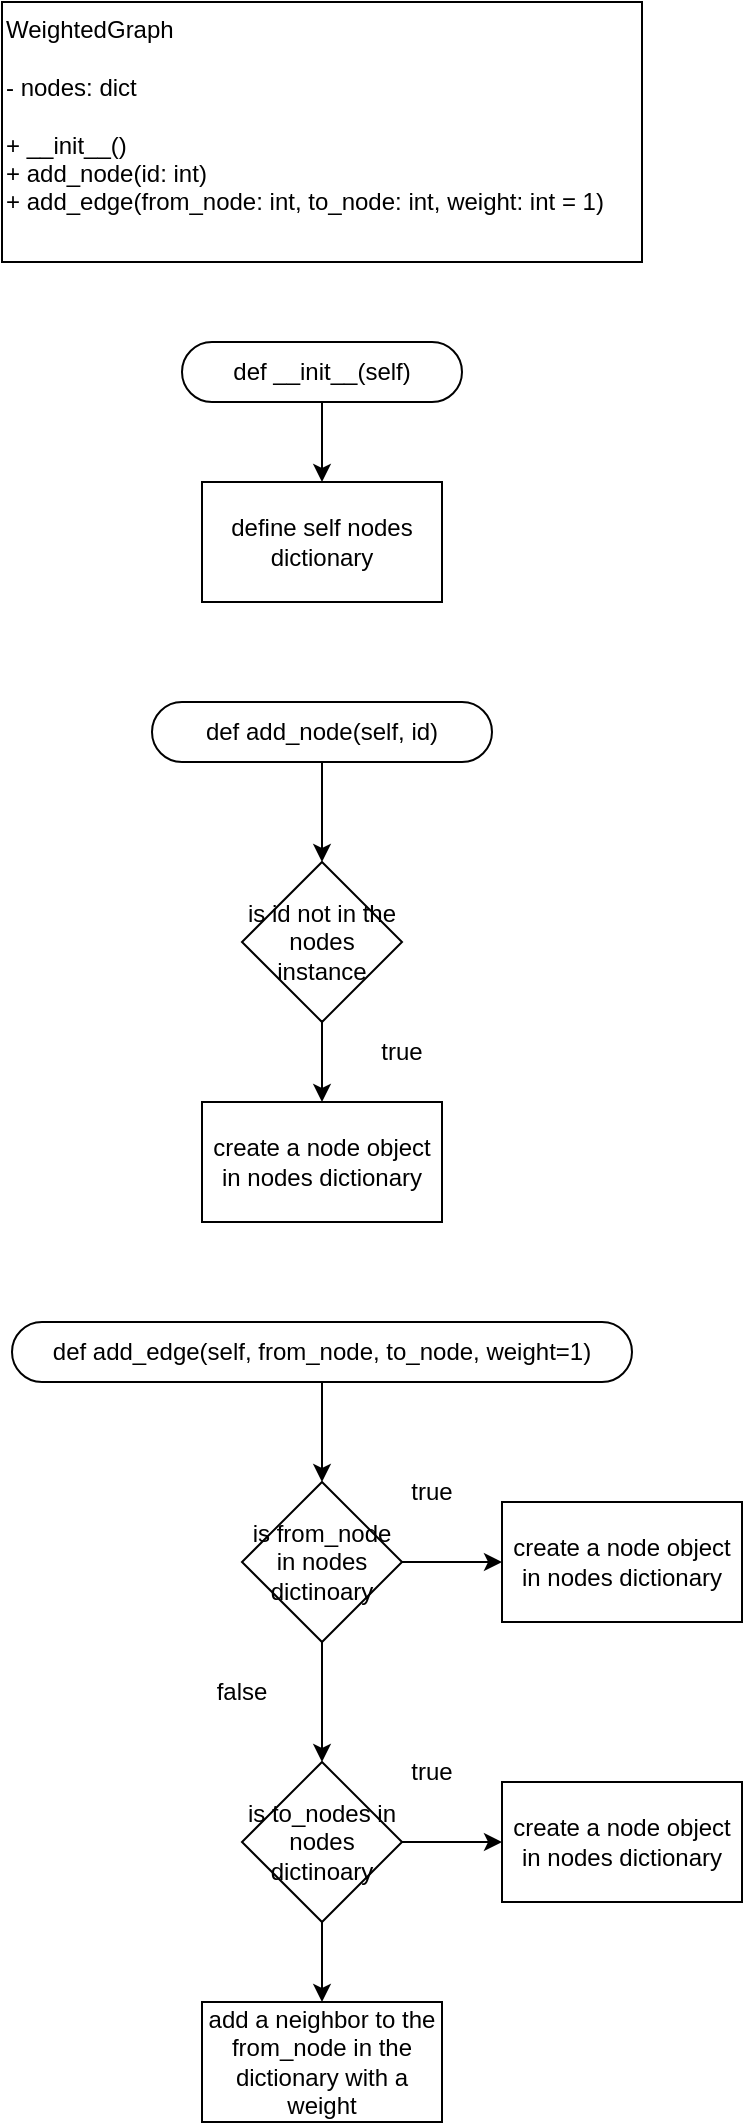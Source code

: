 <mxfile>
    <diagram id="SJIWkJbh3rr8ah0p9m4C" name="Page-1">
        <mxGraphModel dx="1226" dy="1543" grid="1" gridSize="10" guides="1" tooltips="1" connect="1" arrows="1" fold="1" page="1" pageScale="1" pageWidth="850" pageHeight="1100" math="0" shadow="0">
            <root>
                <mxCell id="0"/>
                <mxCell id="1" parent="0"/>
                <mxCell id="2" value="WeightedGraph&lt;br&gt;&lt;br&gt;- nodes: dict&lt;br&gt;&lt;br&gt;+ &lt;span class=&quot;hljs-title function_ invoke__&quot;&gt;__init__&lt;/span&gt;()&lt;br/&gt;+ &lt;span class=&quot;hljs-title function_ invoke__&quot;&gt;add_node&lt;/span&gt;(&lt;span class=&quot;hljs-attr&quot;&gt;id&lt;/span&gt;: &lt;span class=&quot;hljs-keyword&quot;&gt;int&lt;/span&gt;)&lt;br/&gt;+ &lt;span class=&quot;hljs-title function_ invoke__&quot;&gt;add_edge&lt;/span&gt;(&lt;span class=&quot;hljs-attr&quot;&gt;from_node&lt;/span&gt;: &lt;span class=&quot;hljs-keyword&quot;&gt;int&lt;/span&gt;, &lt;span class=&quot;hljs-attr&quot;&gt;to_node&lt;/span&gt;: &lt;span class=&quot;hljs-keyword&quot;&gt;int&lt;/span&gt;, &lt;span class=&quot;hljs-attr&quot;&gt;weight&lt;/span&gt;: &lt;span class=&quot;hljs-keyword&quot;&gt;int&lt;/span&gt; = &lt;span class=&quot;hljs-number&quot;&gt;1&lt;/span&gt;)" style="rounded=0;whiteSpace=wrap;html=1;align=left;verticalAlign=top;" vertex="1" parent="1">
                    <mxGeometry x="80" y="20" width="320" height="130" as="geometry"/>
                </mxCell>
                <mxCell id="3" value="" style="edgeStyle=none;html=1;" edge="1" parent="1" source="4" target="5">
                    <mxGeometry relative="1" as="geometry"/>
                </mxCell>
                <mxCell id="4" value="def __init__(self)" style="rounded=1;whiteSpace=wrap;html=1;arcSize=50;" vertex="1" parent="1">
                    <mxGeometry x="170" y="190" width="140" height="30" as="geometry"/>
                </mxCell>
                <mxCell id="5" value="define self nodes dictionary" style="rounded=0;whiteSpace=wrap;html=1;" vertex="1" parent="1">
                    <mxGeometry x="180" y="260" width="120" height="60" as="geometry"/>
                </mxCell>
                <mxCell id="6" value="" style="edgeStyle=none;html=1;entryX=0.5;entryY=0;entryDx=0;entryDy=0;" edge="1" parent="1" source="7" target="9">
                    <mxGeometry relative="1" as="geometry">
                        <mxPoint x="240" y="440" as="targetPoint"/>
                    </mxGeometry>
                </mxCell>
                <mxCell id="7" value="def add_node(self, id)" style="rounded=1;whiteSpace=wrap;html=1;arcSize=50;" vertex="1" parent="1">
                    <mxGeometry x="155" y="370" width="170" height="30" as="geometry"/>
                </mxCell>
                <mxCell id="11" value="" style="edgeStyle=none;html=1;" edge="1" parent="1" source="9" target="10">
                    <mxGeometry relative="1" as="geometry"/>
                </mxCell>
                <mxCell id="9" value="is id not in the nodes instance" style="rhombus;whiteSpace=wrap;html=1;" vertex="1" parent="1">
                    <mxGeometry x="200" y="450" width="80" height="80" as="geometry"/>
                </mxCell>
                <mxCell id="10" value="create a node object in nodes dictionary" style="rounded=0;whiteSpace=wrap;html=1;" vertex="1" parent="1">
                    <mxGeometry x="180" y="570" width="120" height="60" as="geometry"/>
                </mxCell>
                <mxCell id="12" value="true" style="text;html=1;strokeColor=none;fillColor=none;align=center;verticalAlign=middle;whiteSpace=wrap;rounded=0;" vertex="1" parent="1">
                    <mxGeometry x="250" y="530" width="60" height="30" as="geometry"/>
                </mxCell>
                <mxCell id="13" value="" style="edgeStyle=none;html=1;entryX=0.5;entryY=0;entryDx=0;entryDy=0;" edge="1" parent="1" source="14" target="16">
                    <mxGeometry relative="1" as="geometry">
                        <mxPoint x="240" y="750" as="targetPoint"/>
                    </mxGeometry>
                </mxCell>
                <mxCell id="14" value="def add_edge(self, from_node, to_node, weight=1)" style="rounded=1;whiteSpace=wrap;html=1;arcSize=50;" vertex="1" parent="1">
                    <mxGeometry x="85" y="680" width="310" height="30" as="geometry"/>
                </mxCell>
                <mxCell id="15" value="" style="edgeStyle=none;html=1;entryX=0.5;entryY=0;entryDx=0;entryDy=0;" edge="1" parent="1" source="16" target="22">
                    <mxGeometry relative="1" as="geometry">
                        <mxPoint x="240" y="880" as="targetPoint"/>
                    </mxGeometry>
                </mxCell>
                <mxCell id="20" value="" style="edgeStyle=none;html=1;" edge="1" parent="1" source="16" target="19">
                    <mxGeometry relative="1" as="geometry"/>
                </mxCell>
                <mxCell id="16" value="is from_node in nodes dictinoary" style="rhombus;whiteSpace=wrap;html=1;" vertex="1" parent="1">
                    <mxGeometry x="200" y="760" width="80" height="80" as="geometry"/>
                </mxCell>
                <mxCell id="18" value="true" style="text;html=1;strokeColor=none;fillColor=none;align=center;verticalAlign=middle;whiteSpace=wrap;rounded=0;" vertex="1" parent="1">
                    <mxGeometry x="265" y="750" width="60" height="30" as="geometry"/>
                </mxCell>
                <mxCell id="19" value="create a node object in nodes dictionary" style="rounded=0;whiteSpace=wrap;html=1;" vertex="1" parent="1">
                    <mxGeometry x="330" y="770" width="120" height="60" as="geometry"/>
                </mxCell>
                <mxCell id="21" value="" style="edgeStyle=none;html=1;" edge="1" parent="1" source="22" target="24">
                    <mxGeometry relative="1" as="geometry"/>
                </mxCell>
                <mxCell id="27" value="" style="edgeStyle=none;html=1;" edge="1" parent="1" source="22" target="26">
                    <mxGeometry relative="1" as="geometry"/>
                </mxCell>
                <mxCell id="22" value="is to_nodes in nodes dictinoary" style="rhombus;whiteSpace=wrap;html=1;" vertex="1" parent="1">
                    <mxGeometry x="200" y="900" width="80" height="80" as="geometry"/>
                </mxCell>
                <mxCell id="23" value="true" style="text;html=1;strokeColor=none;fillColor=none;align=center;verticalAlign=middle;whiteSpace=wrap;rounded=0;" vertex="1" parent="1">
                    <mxGeometry x="265" y="890" width="60" height="30" as="geometry"/>
                </mxCell>
                <mxCell id="24" value="create a node object in nodes dictionary" style="rounded=0;whiteSpace=wrap;html=1;" vertex="1" parent="1">
                    <mxGeometry x="330" y="910" width="120" height="60" as="geometry"/>
                </mxCell>
                <mxCell id="25" value="false" style="text;html=1;strokeColor=none;fillColor=none;align=center;verticalAlign=middle;whiteSpace=wrap;rounded=0;" vertex="1" parent="1">
                    <mxGeometry x="170" y="850" width="60" height="30" as="geometry"/>
                </mxCell>
                <mxCell id="26" value="add a neighbor to the from_node in the dictionary with a weight" style="rounded=0;whiteSpace=wrap;html=1;" vertex="1" parent="1">
                    <mxGeometry x="180" y="1020" width="120" height="60" as="geometry"/>
                </mxCell>
            </root>
        </mxGraphModel>
    </diagram>
</mxfile>
